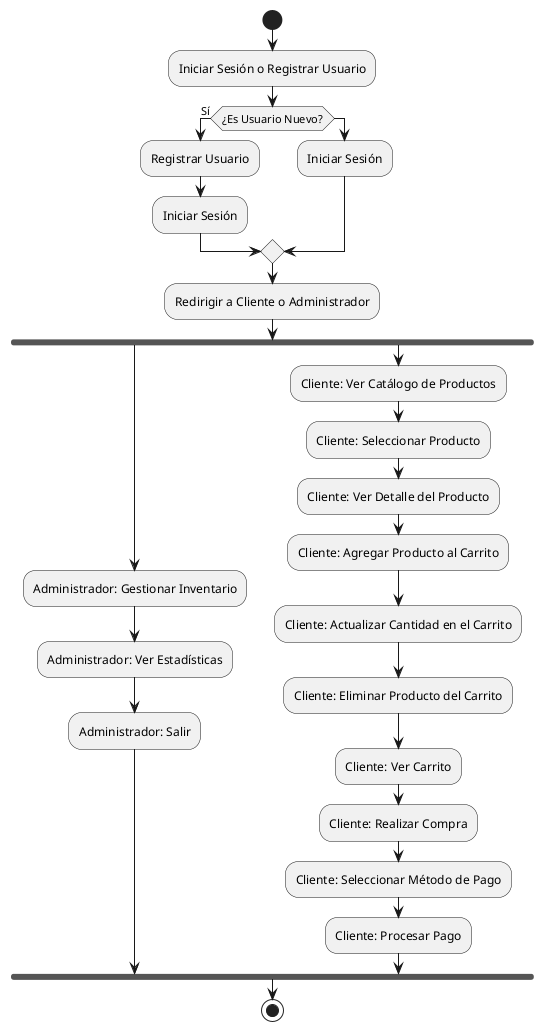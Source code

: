 @startuml Diagrama_Actividades
start

:Iniciar Sesión o Registrar Usuario;
if (¿Es Usuario Nuevo?) then (Sí)
  :Registrar Usuario;
  :Iniciar Sesión;
else
  :Iniciar Sesión;
endif

:Redirigir a Cliente o Administrador;

fork
  :Administrador: Gestionar Inventario;
  :Administrador: Ver Estadísticas;
  :Administrador: Salir;
fork again
  :Cliente: Ver Catálogo de Productos;
  :Cliente: Seleccionar Producto;
  :Cliente: Ver Detalle del Producto;
  :Cliente: Agregar Producto al Carrito;
  :Cliente: Actualizar Cantidad en el Carrito;
  :Cliente: Eliminar Producto del Carrito;
  :Cliente: Ver Carrito;
  :Cliente: Realizar Compra;
  :Cliente: Seleccionar Método de Pago;
  :Cliente: Procesar Pago;
end fork

stop
@enduml

